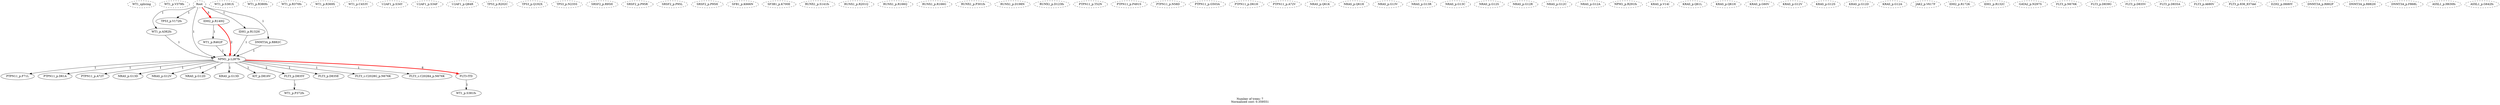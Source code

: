 digraph T {
	label="Number of trees: 7\nNormalized cost: 0.359551"
	88 [style=dashed, label="WT1_splicing"]
	87 [style=dashed, label="WT1_p.V379fs"]
	86 [label="WT1_p.S381fs"]
	85 [style=dashed, label="WT1_p.S381X"]
	84 [label="WT1_p.R462P"]
	83 [style=dashed, label="WT1_p.R380fs"]
	82 [style=dashed, label="WT1_p.R370fs"]
	81 [style=dashed, label="WT1_p.R369X"]
	80 [label="WT1_p.P372fs"]
	79 [style=dashed, label="WT1_p.C453Y"]
	78 [label="WT1_p.A382fs"]
	77 [style=dashed, label="U2AF1_p.S34Y"]
	76 [style=dashed, label="U2AF1_p.S34F"]
	75 [style=dashed, label="U2AF1_p.Q84R"]
	74 [label="TP53_p.V172fs"]
	73 [style=dashed, label="TP53_p.R202C"]
	72 [style=dashed, label="TP53_p.Q192X"]
	71 [style=dashed, label="TP53_p.N235S"]
	70 [style=dashed, label="SRSF2_p.R95H"]
	69 [style=dashed, label="SRSF2_p.P95R"]
	68 [style=dashed, label="SRSF2_p.P95L"]
	67 [style=dashed, label="SRSF2_p.P95H"]
	66 [style=dashed, label="SFB1_p.K666N"]
	65 [style=dashed, label="SF3B1_p.K700E"]
	64 [style=dashed, label="Root"]
	63 [style=dashed, label="RUNX1_p.S141fs"]
	62 [style=dashed, label="RUNX1_p.R201Q"]
	61 [style=dashed, label="RUNX1_p.R166Q"]
	60 [style=dashed, label="RUNX1_p.R166G"]
	59 [style=dashed, label="RUNX1_p.P301fs"]
	58 [style=dashed, label="RUNX1_p.D198N"]
	57 [style=dashed, label="RUNX1_p.D123fs"]
	56 [style=dashed, label="PTPN11_p.T52N"]
	55 [style=dashed, label="PTPN11_p.P491S"]
	54 [style=dashed, label="PTPN11_p.N58D"]
	53 [style=dashed, label="PTPN11_p.G503A"]
	52 [label="PTPN11_p.F71L"]
	51 [style=dashed, label="PTPN11_p.D61H"]
	50 [label="PTPN11_p.D61A"]
	49 [style=dashed, label="PTPN11_p.A72V"]
	48 [label="PTPN11_p.A72T"]
	47 [style=dashed, label="NRAS_p.Q61K"]
	46 [style=dashed, label="NRAS_p.Q61H"]
	45 [style=dashed, label="NRAS_p.G13V"]
	44 [style=dashed, label="NRAS_p.G13R"]
	43 [label="NRAS_p.G13D"]
	42 [style=dashed, label="NRAS_p.G13C"]
	41 [label="NRAS_p.G12V"]
	40 [style=dashed, label="NRAS_p.G12S"]
	39 [style=dashed, label="NRAS_p.G12R"]
	38 [label="NRAS_p.G12D"]
	37 [style=dashed, label="NRAS_p.G12C"]
	36 [style=dashed, label="NRAS_p.G12A"]
	35 [style=dashed, label="NPM1_p.R291fs"]
	34 [label="NPM1_p.L287fs"]
	33 [style=dashed, label="KRAS_p.V14I"]
	32 [style=dashed, label="KRAS_p.Q61L"]
	31 [style=dashed, label="KRAS_p.Q61H"]
	30 [style=dashed, label="KRAS_p.G60V"]
	29 [label="KRAS_p.G13D"]
	28 [style=dashed, label="KRAS_p.G12V"]
	27 [style=dashed, label="KRAS_p.G12S"]
	26 [style=dashed, label="KRAS_p.G12D"]
	25 [style=dashed, label="KRAS_p.G12A"]
	24 [label="KIT_p.D816V"]
	23 [style=dashed, label="JAK2_p.V617F"]
	22 [style=dashed, label="IDH2_p.R172K"]
	21 [label="IDH2_p.R140Q"]
	20 [label="IDH1_p.R132H"]
	19 [style=dashed, label="IDH1_p.R132C"]
	18 [style=dashed, label="GATA2_p.N297S"]
	17 [style=dashed, label="FLT3_p.N676K"]
	16 [style=dashed, label="FLT3_p.D839G"]
	15 [label="FLT3_p.D835Y"]
	14 [style=dashed, label="FLT3_p.D835V"]
	13 [label="FLT3_p.D835E"]
	12 [style=dashed, label="FLT3_p.D835A"]
	11 [style=dashed, label="FLT3_p.A680V"]
	10 [style=dashed, label="FLT3_p.836_837del"]
	9 [label="FLT3_c.C2028G_p.N676K"]
	8 [label="FLT3_c.C2028A_p.N676K"]
	7 [label="FLT3-ITD"]
	6 [style=dashed, label="EZH2_p.H680Y"]
	5 [style=dashed, label="DNMT3A_p.R882P"]
	4 [style=dashed, label="DNMT3A_p.R882H"]
	3 [label="DNMT3A_p.R882C"]
	2 [style=dashed, label="DNMT3A_p.F868L"]
	1 [style=dashed, label="ASXL1_p.H630fs"]
	0 [style=dashed, label="ASXL1_p.G642fs"]
	84 -> 34 [label="1"]
	78 -> 34 [label="1"]
	64 -> 78 [label="1"]
	64 -> 74 [label="1"]
	64 -> 34 [label="1"]
	64 -> 21 [label="3",penwidth=3,color=red]
	64 -> 20 [label="1"]
	64 -> 3 [label="1"]
	34 -> 52 [label="1"]
	34 -> 50 [label="1"]
	34 -> 48 [label="1"]
	34 -> 43 [label="1"]
	34 -> 41 [label="1"]
	34 -> 38 [label="3"]
	34 -> 29 [label="1"]
	34 -> 24 [label="1"]
	34 -> 15 [label="2"]
	34 -> 13 [label="1"]
	34 -> 9 [label="1"]
	34 -> 8 [label="1"]
	34 -> 7 [label="6",penwidth=3,color=red]
	21 -> 84 [label="1"]
	21 -> 34 [label="2",penwidth=3,color=red]
	20 -> 34 [label="1"]
	15 -> 80 [label="1"]
	7 -> 86 [label="1"]
	3 -> 34 [label="1"]
}
